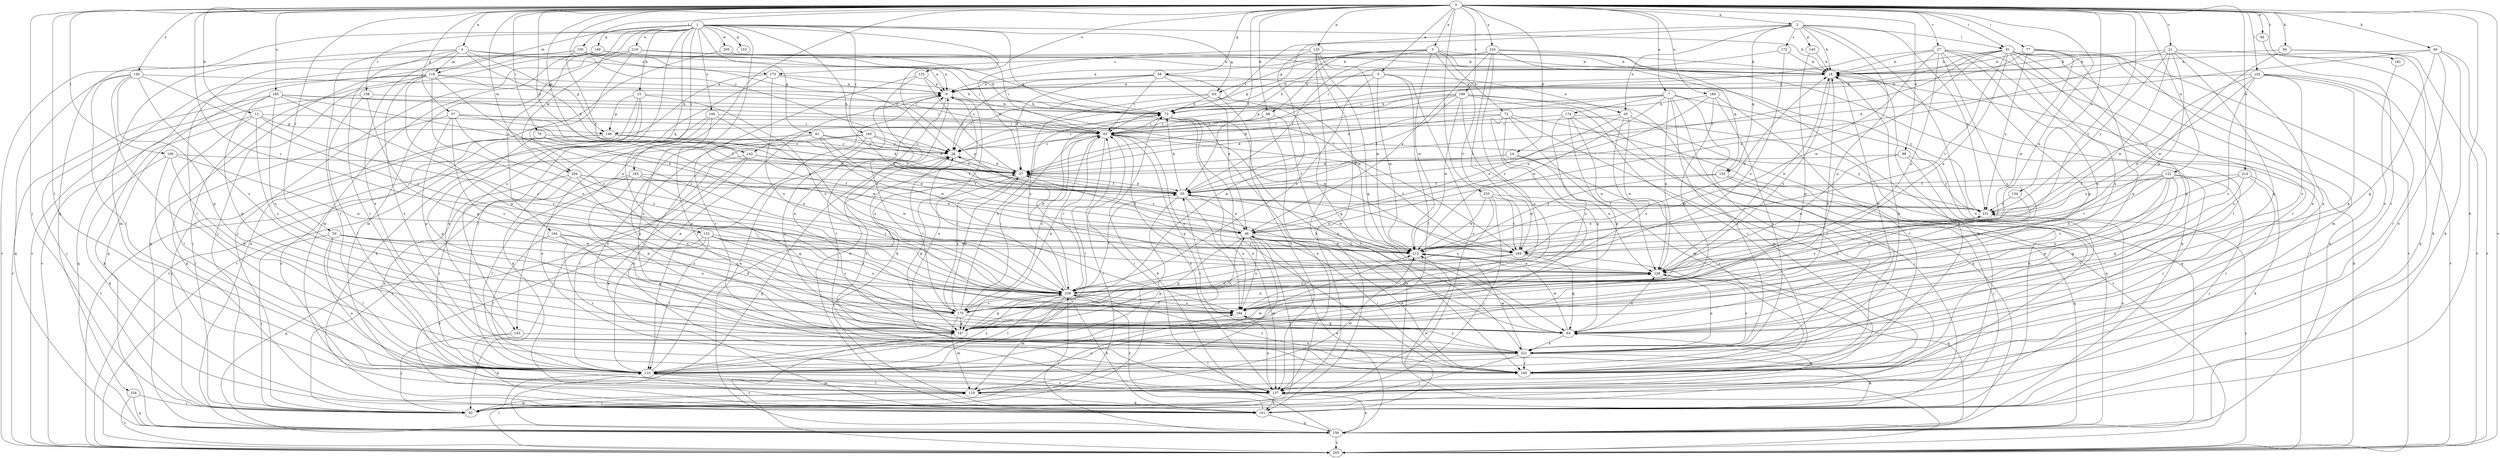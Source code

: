 strict digraph  {
0;
1;
2;
3;
4;
5;
7;
9;
12;
14;
15;
18;
21;
27;
28;
37;
44;
45;
46;
50;
55;
57;
58;
61;
63;
64;
66;
68;
72;
73;
76;
77;
81;
83;
92;
94;
98;
101;
102;
105;
106;
110;
118;
119;
122;
125;
128;
130;
133;
134;
137;
142;
145;
146;
147;
149;
152;
153;
154;
155;
156;
158;
160;
163;
164;
165;
166;
172;
173;
174;
175;
181;
184;
185;
189;
193;
194;
199;
203;
204;
205;
212;
214;
219;
221;
224;
231;
233;
239;
0 -> 2  [label=a];
0 -> 3  [label=a];
0 -> 4  [label=a];
0 -> 5  [label=a];
0 -> 7  [label=a];
0 -> 12  [label=b];
0 -> 14  [label=b];
0 -> 21  [label=c];
0 -> 27  [label=c];
0 -> 28  [label=c];
0 -> 37  [label=d];
0 -> 44  [label=e];
0 -> 50  [label=f];
0 -> 55  [label=f];
0 -> 57  [label=g];
0 -> 58  [label=g];
0 -> 66  [label=h];
0 -> 68  [label=h];
0 -> 76  [label=i];
0 -> 77  [label=i];
0 -> 81  [label=i];
0 -> 92  [label=j];
0 -> 94  [label=k];
0 -> 98  [label=k];
0 -> 101  [label=k];
0 -> 102  [label=l];
0 -> 105  [label=l];
0 -> 106  [label=l];
0 -> 110  [label=l];
0 -> 122  [label=n];
0 -> 125  [label=n];
0 -> 128  [label=n];
0 -> 130  [label=o];
0 -> 133  [label=o];
0 -> 134  [label=o];
0 -> 142  [label=p];
0 -> 181  [label=t];
0 -> 184  [label=t];
0 -> 185  [label=u];
0 -> 189  [label=u];
0 -> 193  [label=u];
0 -> 199  [label=v];
0 -> 203  [label=v];
0 -> 204  [label=w];
0 -> 214  [label=x];
0 -> 224  [label=y];
0 -> 233  [label=z];
0 -> 239  [label=z];
1 -> 15  [label=b];
1 -> 18  [label=b];
1 -> 61  [label=g];
1 -> 63  [label=g];
1 -> 118  [label=m];
1 -> 128  [label=n];
1 -> 137  [label=o];
1 -> 149  [label=q];
1 -> 152  [label=q];
1 -> 153  [label=q];
1 -> 154  [label=q];
1 -> 158  [label=r];
1 -> 160  [label=r];
1 -> 163  [label=r];
1 -> 164  [label=r];
1 -> 166  [label=s];
1 -> 184  [label=t];
1 -> 193  [label=u];
1 -> 204  [label=w];
1 -> 205  [label=w];
1 -> 212  [label=w];
1 -> 219  [label=x];
2 -> 18  [label=b];
2 -> 45  [label=e];
2 -> 81  [label=i];
2 -> 83  [label=i];
2 -> 137  [label=o];
2 -> 142  [label=p];
2 -> 145  [label=p];
2 -> 155  [label=q];
2 -> 172  [label=s];
2 -> 194  [label=u];
2 -> 231  [label=y];
3 -> 55  [label=f];
3 -> 63  [label=g];
3 -> 68  [label=h];
3 -> 72  [label=h];
3 -> 155  [label=q];
3 -> 173  [label=s];
3 -> 184  [label=t];
3 -> 203  [label=v];
3 -> 212  [label=w];
4 -> 9  [label=a];
4 -> 37  [label=d];
4 -> 110  [label=l];
4 -> 118  [label=m];
4 -> 119  [label=m];
4 -> 146  [label=p];
4 -> 165  [label=r];
4 -> 173  [label=s];
4 -> 221  [label=x];
5 -> 9  [label=a];
5 -> 45  [label=e];
5 -> 73  [label=h];
5 -> 110  [label=l];
5 -> 137  [label=o];
5 -> 212  [label=w];
5 -> 239  [label=z];
7 -> 37  [label=d];
7 -> 110  [label=l];
7 -> 128  [label=n];
7 -> 146  [label=p];
7 -> 156  [label=q];
7 -> 165  [label=r];
7 -> 174  [label=s];
7 -> 212  [label=w];
7 -> 221  [label=x];
9 -> 73  [label=h];
9 -> 101  [label=k];
9 -> 110  [label=l];
9 -> 128  [label=n];
9 -> 165  [label=r];
12 -> 83  [label=i];
12 -> 101  [label=k];
12 -> 110  [label=l];
12 -> 146  [label=p];
12 -> 175  [label=s];
12 -> 239  [label=z];
14 -> 37  [label=d];
14 -> 55  [label=f];
14 -> 128  [label=n];
14 -> 165  [label=r];
15 -> 73  [label=h];
15 -> 101  [label=k];
15 -> 146  [label=p];
15 -> 203  [label=v];
15 -> 221  [label=x];
15 -> 239  [label=z];
18 -> 9  [label=a];
18 -> 239  [label=z];
21 -> 18  [label=b];
21 -> 55  [label=f];
21 -> 64  [label=g];
21 -> 128  [label=n];
21 -> 156  [label=q];
21 -> 212  [label=w];
21 -> 221  [label=x];
21 -> 231  [label=y];
27 -> 18  [label=b];
27 -> 28  [label=c];
27 -> 46  [label=e];
27 -> 110  [label=l];
27 -> 128  [label=n];
27 -> 147  [label=p];
27 -> 165  [label=r];
27 -> 175  [label=s];
27 -> 194  [label=u];
28 -> 37  [label=d];
28 -> 156  [label=q];
37 -> 55  [label=f];
37 -> 147  [label=p];
37 -> 175  [label=s];
44 -> 165  [label=r];
45 -> 46  [label=e];
45 -> 83  [label=i];
45 -> 101  [label=k];
45 -> 128  [label=n];
45 -> 175  [label=s];
46 -> 37  [label=d];
46 -> 64  [label=g];
46 -> 92  [label=j];
46 -> 119  [label=m];
46 -> 147  [label=p];
46 -> 165  [label=r];
46 -> 184  [label=t];
46 -> 194  [label=u];
46 -> 212  [label=w];
50 -> 92  [label=j];
50 -> 110  [label=l];
50 -> 137  [label=o];
50 -> 194  [label=u];
50 -> 212  [label=w];
50 -> 239  [label=z];
55 -> 37  [label=d];
55 -> 46  [label=e];
55 -> 73  [label=h];
55 -> 110  [label=l];
55 -> 194  [label=u];
55 -> 212  [label=w];
55 -> 231  [label=y];
57 -> 46  [label=e];
57 -> 55  [label=f];
57 -> 83  [label=i];
57 -> 101  [label=k];
57 -> 147  [label=p];
57 -> 175  [label=s];
57 -> 239  [label=z];
58 -> 9  [label=a];
58 -> 28  [label=c];
58 -> 37  [label=d];
58 -> 46  [label=e];
58 -> 83  [label=i];
58 -> 212  [label=w];
58 -> 231  [label=y];
61 -> 28  [label=c];
61 -> 37  [label=d];
61 -> 46  [label=e];
61 -> 64  [label=g];
61 -> 203  [label=v];
61 -> 212  [label=w];
63 -> 28  [label=c];
63 -> 64  [label=g];
63 -> 73  [label=h];
63 -> 137  [label=o];
63 -> 239  [label=z];
64 -> 18  [label=b];
64 -> 128  [label=n];
64 -> 212  [label=w];
64 -> 221  [label=x];
66 -> 18  [label=b];
66 -> 37  [label=d];
66 -> 64  [label=g];
66 -> 101  [label=k];
66 -> 137  [label=o];
66 -> 203  [label=v];
68 -> 28  [label=c];
68 -> 83  [label=i];
68 -> 137  [label=o];
68 -> 165  [label=r];
72 -> 37  [label=d];
72 -> 64  [label=g];
72 -> 83  [label=i];
72 -> 110  [label=l];
72 -> 119  [label=m];
72 -> 137  [label=o];
72 -> 203  [label=v];
73 -> 83  [label=i];
73 -> 137  [label=o];
73 -> 165  [label=r];
73 -> 203  [label=v];
73 -> 221  [label=x];
76 -> 28  [label=c];
76 -> 128  [label=n];
76 -> 147  [label=p];
76 -> 212  [label=w];
77 -> 18  [label=b];
77 -> 73  [label=h];
77 -> 147  [label=p];
77 -> 212  [label=w];
77 -> 221  [label=x];
77 -> 231  [label=y];
81 -> 18  [label=b];
81 -> 55  [label=f];
81 -> 64  [label=g];
81 -> 73  [label=h];
81 -> 119  [label=m];
81 -> 128  [label=n];
81 -> 156  [label=q];
81 -> 184  [label=t];
81 -> 194  [label=u];
81 -> 203  [label=v];
81 -> 212  [label=w];
81 -> 221  [label=x];
83 -> 28  [label=c];
83 -> 64  [label=g];
83 -> 110  [label=l];
83 -> 137  [label=o];
83 -> 147  [label=p];
83 -> 175  [label=s];
83 -> 184  [label=t];
83 -> 194  [label=u];
83 -> 231  [label=y];
92 -> 55  [label=f];
92 -> 83  [label=i];
92 -> 119  [label=m];
94 -> 18  [label=b];
94 -> 101  [label=k];
94 -> 203  [label=v];
94 -> 212  [label=w];
98 -> 37  [label=d];
98 -> 128  [label=n];
98 -> 165  [label=r];
98 -> 231  [label=y];
101 -> 9  [label=a];
101 -> 156  [label=q];
101 -> 212  [label=w];
101 -> 239  [label=z];
102 -> 9  [label=a];
102 -> 64  [label=g];
102 -> 165  [label=r];
102 -> 175  [label=s];
102 -> 194  [label=u];
102 -> 203  [label=v];
102 -> 212  [label=w];
102 -> 231  [label=y];
105 -> 9  [label=a];
105 -> 18  [label=b];
105 -> 28  [label=c];
105 -> 55  [label=f];
105 -> 110  [label=l];
105 -> 203  [label=v];
106 -> 37  [label=d];
106 -> 101  [label=k];
106 -> 110  [label=l];
106 -> 128  [label=n];
106 -> 147  [label=p];
110 -> 9  [label=a];
110 -> 37  [label=d];
110 -> 119  [label=m];
110 -> 137  [label=o];
110 -> 212  [label=w];
110 -> 239  [label=z];
118 -> 9  [label=a];
118 -> 64  [label=g];
118 -> 83  [label=i];
118 -> 92  [label=j];
118 -> 156  [label=q];
118 -> 194  [label=u];
118 -> 203  [label=v];
118 -> 221  [label=x];
118 -> 239  [label=z];
119 -> 92  [label=j];
119 -> 101  [label=k];
119 -> 110  [label=l];
119 -> 194  [label=u];
119 -> 212  [label=w];
122 -> 55  [label=f];
122 -> 64  [label=g];
122 -> 92  [label=j];
122 -> 128  [label=n];
122 -> 147  [label=p];
122 -> 165  [label=r];
122 -> 184  [label=t];
122 -> 194  [label=u];
122 -> 231  [label=y];
125 -> 18  [label=b];
125 -> 37  [label=d];
125 -> 64  [label=g];
125 -> 101  [label=k];
125 -> 137  [label=o];
125 -> 147  [label=p];
125 -> 212  [label=w];
128 -> 18  [label=b];
128 -> 221  [label=x];
128 -> 239  [label=z];
130 -> 9  [label=a];
130 -> 110  [label=l];
130 -> 147  [label=p];
130 -> 156  [label=q];
130 -> 165  [label=r];
130 -> 175  [label=s];
130 -> 239  [label=z];
133 -> 9  [label=a];
133 -> 37  [label=d];
133 -> 165  [label=r];
133 -> 239  [label=z];
134 -> 231  [label=y];
134 -> 239  [label=z];
137 -> 64  [label=g];
137 -> 83  [label=i];
137 -> 101  [label=k];
137 -> 194  [label=u];
142 -> 37  [label=d];
142 -> 55  [label=f];
142 -> 92  [label=j];
142 -> 101  [label=k];
142 -> 110  [label=l];
145 -> 18  [label=b];
145 -> 147  [label=p];
146 -> 28  [label=c];
146 -> 37  [label=d];
146 -> 55  [label=f];
146 -> 92  [label=j];
146 -> 137  [label=o];
147 -> 9  [label=a];
147 -> 18  [label=b];
147 -> 46  [label=e];
147 -> 203  [label=v];
149 -> 18  [label=b];
149 -> 73  [label=h];
149 -> 83  [label=i];
149 -> 92  [label=j];
149 -> 119  [label=m];
149 -> 156  [label=q];
149 -> 203  [label=v];
152 -> 101  [label=k];
152 -> 110  [label=l];
152 -> 156  [label=q];
152 -> 175  [label=s];
152 -> 194  [label=u];
152 -> 212  [label=w];
152 -> 239  [label=z];
154 -> 92  [label=j];
154 -> 156  [label=q];
154 -> 203  [label=v];
155 -> 55  [label=f];
155 -> 92  [label=j];
155 -> 156  [label=q];
155 -> 212  [label=w];
156 -> 9  [label=a];
156 -> 46  [label=e];
156 -> 73  [label=h];
156 -> 137  [label=o];
156 -> 203  [label=v];
156 -> 239  [label=z];
158 -> 64  [label=g];
158 -> 73  [label=h];
158 -> 110  [label=l];
158 -> 156  [label=q];
160 -> 28  [label=c];
160 -> 55  [label=f];
160 -> 137  [label=o];
160 -> 147  [label=p];
160 -> 184  [label=t];
160 -> 221  [label=x];
163 -> 55  [label=f];
163 -> 64  [label=g];
163 -> 92  [label=j];
163 -> 110  [label=l];
163 -> 147  [label=p];
163 -> 212  [label=w];
164 -> 110  [label=l];
164 -> 147  [label=p];
164 -> 165  [label=r];
164 -> 184  [label=t];
164 -> 239  [label=z];
165 -> 9  [label=a];
165 -> 18  [label=b];
165 -> 46  [label=e];
166 -> 83  [label=i];
166 -> 101  [label=k];
166 -> 137  [label=o];
166 -> 147  [label=p];
166 -> 194  [label=u];
172 -> 18  [label=b];
172 -> 83  [label=i];
172 -> 239  [label=z];
173 -> 9  [label=a];
173 -> 73  [label=h];
173 -> 110  [label=l];
173 -> 194  [label=u];
173 -> 203  [label=v];
174 -> 83  [label=i];
174 -> 92  [label=j];
174 -> 128  [label=n];
174 -> 147  [label=p];
174 -> 156  [label=q];
174 -> 194  [label=u];
175 -> 28  [label=c];
175 -> 37  [label=d];
175 -> 73  [label=h];
175 -> 83  [label=i];
175 -> 119  [label=m];
175 -> 128  [label=n];
175 -> 147  [label=p];
175 -> 221  [label=x];
181 -> 221  [label=x];
184 -> 18  [label=b];
184 -> 64  [label=g];
184 -> 147  [label=p];
184 -> 156  [label=q];
184 -> 239  [label=z];
185 -> 46  [label=e];
185 -> 73  [label=h];
185 -> 83  [label=i];
185 -> 92  [label=j];
185 -> 147  [label=p];
185 -> 194  [label=u];
185 -> 203  [label=v];
185 -> 239  [label=z];
189 -> 46  [label=e];
189 -> 73  [label=h];
189 -> 165  [label=r];
189 -> 175  [label=s];
189 -> 221  [label=x];
193 -> 92  [label=j];
193 -> 101  [label=k];
193 -> 221  [label=x];
194 -> 64  [label=g];
199 -> 28  [label=c];
199 -> 37  [label=d];
199 -> 55  [label=f];
199 -> 73  [label=h];
199 -> 119  [label=m];
199 -> 156  [label=q];
199 -> 165  [label=r];
199 -> 194  [label=u];
199 -> 212  [label=w];
203 -> 18  [label=b];
203 -> 110  [label=l];
203 -> 231  [label=y];
204 -> 46  [label=e];
204 -> 55  [label=f];
204 -> 110  [label=l];
204 -> 137  [label=o];
204 -> 175  [label=s];
204 -> 239  [label=z];
205 -> 18  [label=b];
205 -> 83  [label=i];
205 -> 156  [label=q];
212 -> 28  [label=c];
212 -> 128  [label=n];
214 -> 55  [label=f];
214 -> 64  [label=g];
214 -> 101  [label=k];
214 -> 165  [label=r];
214 -> 239  [label=z];
219 -> 18  [label=b];
219 -> 73  [label=h];
219 -> 92  [label=j];
219 -> 119  [label=m];
219 -> 175  [label=s];
221 -> 18  [label=b];
221 -> 28  [label=c];
221 -> 92  [label=j];
221 -> 101  [label=k];
221 -> 110  [label=l];
221 -> 128  [label=n];
221 -> 165  [label=r];
221 -> 212  [label=w];
224 -> 9  [label=a];
224 -> 18  [label=b];
224 -> 46  [label=e];
224 -> 73  [label=h];
224 -> 101  [label=k];
224 -> 156  [label=q];
224 -> 184  [label=t];
224 -> 239  [label=z];
231 -> 46  [label=e];
231 -> 55  [label=f];
231 -> 137  [label=o];
233 -> 92  [label=j];
233 -> 175  [label=s];
233 -> 184  [label=t];
233 -> 212  [label=w];
233 -> 231  [label=y];
239 -> 28  [label=c];
239 -> 55  [label=f];
239 -> 73  [label=h];
239 -> 83  [label=i];
239 -> 101  [label=k];
239 -> 110  [label=l];
239 -> 119  [label=m];
239 -> 128  [label=n];
239 -> 147  [label=p];
239 -> 165  [label=r];
239 -> 175  [label=s];
239 -> 194  [label=u];
239 -> 231  [label=y];
}

